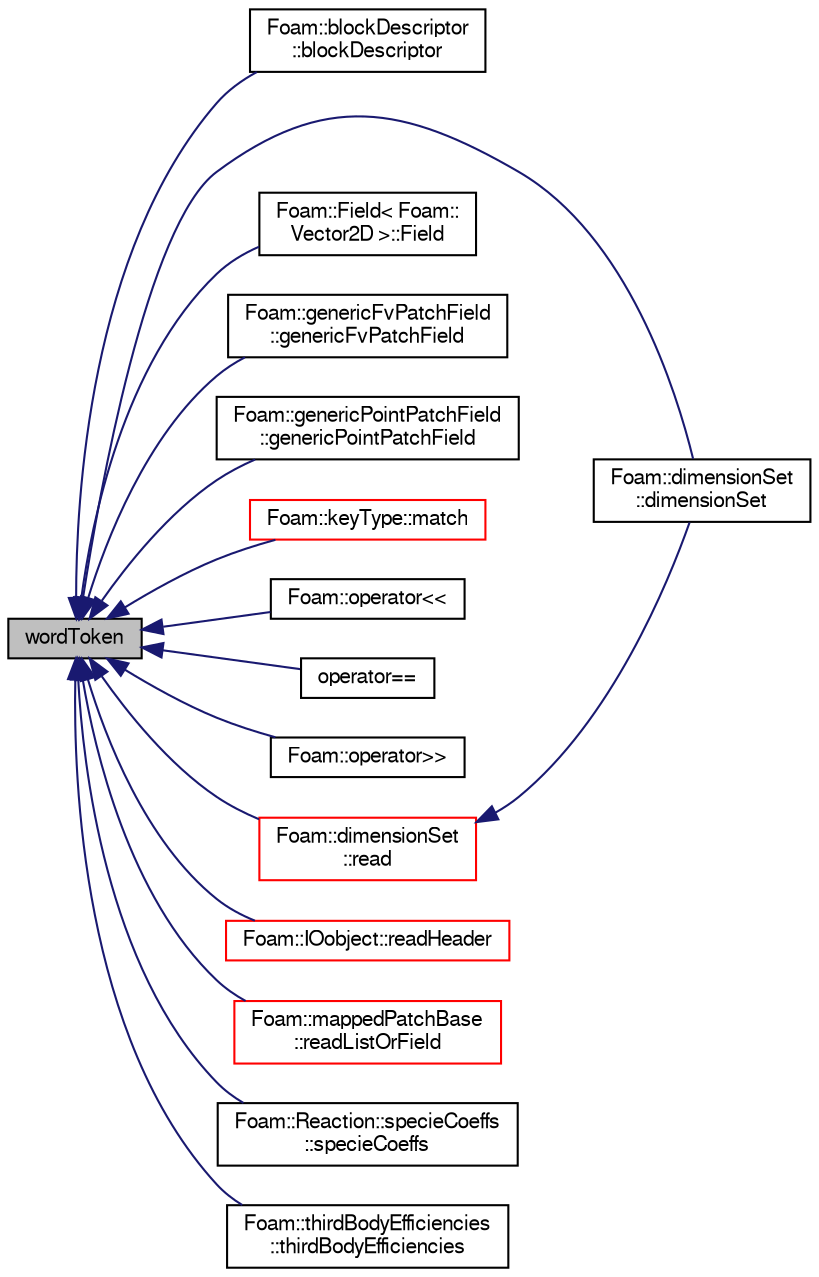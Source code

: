 digraph "wordToken"
{
  bgcolor="transparent";
  edge [fontname="FreeSans",fontsize="10",labelfontname="FreeSans",labelfontsize="10"];
  node [fontname="FreeSans",fontsize="10",shape=record];
  rankdir="LR";
  Node327 [label="wordToken",height=0.2,width=0.4,color="black", fillcolor="grey75", style="filled", fontcolor="black"];
  Node327 -> Node328 [dir="back",color="midnightblue",fontsize="10",style="solid",fontname="FreeSans"];
  Node328 [label="Foam::blockDescriptor\l::blockDescriptor",height=0.2,width=0.4,color="black",URL="$a24714.html#a00eb99a211b093415fcdeca89e0ef220",tooltip="Construct from Istream. "];
  Node327 -> Node329 [dir="back",color="midnightblue",fontsize="10",style="solid",fontname="FreeSans"];
  Node329 [label="Foam::dimensionSet\l::dimensionSet",height=0.2,width=0.4,color="black",URL="$a26370.html#abd672e6f6f2ddf374d3954f2c2dd2a1f",tooltip="Construct from Istream. "];
  Node327 -> Node330 [dir="back",color="midnightblue",fontsize="10",style="solid",fontname="FreeSans"];
  Node330 [label="Foam::Field\< Foam::\lVector2D \>::Field",height=0.2,width=0.4,color="black",URL="$a26466.html#a7c7798a471c99613de775e23bbe76b8f",tooltip="Construct from a dictionary entry. "];
  Node327 -> Node331 [dir="back",color="midnightblue",fontsize="10",style="solid",fontname="FreeSans"];
  Node331 [label="Foam::genericFvPatchField\l::genericFvPatchField",height=0.2,width=0.4,color="black",URL="$a23554.html#a55caa01e757d3893cd3a7034439317d9",tooltip="Construct from patch, internal field and dictionary. "];
  Node327 -> Node332 [dir="back",color="midnightblue",fontsize="10",style="solid",fontname="FreeSans"];
  Node332 [label="Foam::genericPointPatchField\l::genericPointPatchField",height=0.2,width=0.4,color="black",URL="$a23558.html#abb7dd7bf600b72b3b82ea631844b5eb3",tooltip="Construct from patch, internal field and dictionary. "];
  Node327 -> Node333 [dir="back",color="midnightblue",fontsize="10",style="solid",fontname="FreeSans"];
  Node333 [label="Foam::keyType::match",height=0.2,width=0.4,color="red",URL="$a28238.html#abd43459799d1878613ea9acdeb2ba6c3",tooltip="Smart match as regular expression or as a string. "];
  Node327 -> Node335 [dir="back",color="midnightblue",fontsize="10",style="solid",fontname="FreeSans"];
  Node335 [label="Foam::operator\<\<",height=0.2,width=0.4,color="black",URL="$a21124.html#a609e356ecf969e67ae8ffc4d99dc9c64"];
  Node327 -> Node336 [dir="back",color="midnightblue",fontsize="10",style="solid",fontname="FreeSans"];
  Node336 [label="operator==",height=0.2,width=0.4,color="black",URL="$a26306.html#a6ff3fe10e06e07e03a62fcdce619fdd6"];
  Node327 -> Node337 [dir="back",color="midnightblue",fontsize="10",style="solid",fontname="FreeSans"];
  Node337 [label="Foam::operator\>\>",height=0.2,width=0.4,color="black",URL="$a21124.html#a2d94fb7679313f01caf60b49ff5b63c0"];
  Node327 -> Node338 [dir="back",color="midnightblue",fontsize="10",style="solid",fontname="FreeSans"];
  Node338 [label="Foam::dimensionSet\l::read",height=0.2,width=0.4,color="red",URL="$a26370.html#a4b1272c56fc93e26715db0ffd87a9b1f",tooltip="Read using provided units. Used only in initial parsing. "];
  Node338 -> Node329 [dir="back",color="midnightblue",fontsize="10",style="solid",fontname="FreeSans"];
  Node327 -> Node343 [dir="back",color="midnightblue",fontsize="10",style="solid",fontname="FreeSans"];
  Node343 [label="Foam::IOobject::readHeader",height=0.2,width=0.4,color="red",URL="$a26142.html#acc5353ca76293212d9dba8a82c0d9a44",tooltip="Read header. "];
  Node327 -> Node504 [dir="back",color="midnightblue",fontsize="10",style="solid",fontname="FreeSans"];
  Node504 [label="Foam::mappedPatchBase\l::readListOrField",height=0.2,width=0.4,color="red",URL="$a25094.html#ab5e64ae976c301737f883167857ec318",tooltip="Helper to read field or non-uniform list from dictionary. "];
  Node327 -> Node544 [dir="back",color="midnightblue",fontsize="10",style="solid",fontname="FreeSans"];
  Node544 [label="Foam::Reaction::specieCoeffs\l::specieCoeffs",height=0.2,width=0.4,color="black",URL="$a30334.html#a9b84deb388790337f13f6cb82367964a"];
  Node327 -> Node545 [dir="back",color="midnightblue",fontsize="10",style="solid",fontname="FreeSans"];
  Node545 [label="Foam::thirdBodyEfficiencies\l::thirdBodyEfficiencies",height=0.2,width=0.4,color="black",URL="$a30318.html#aece973b4d66b7d623d7afa421feb9395",tooltip="Construct from Istream. "];
}
